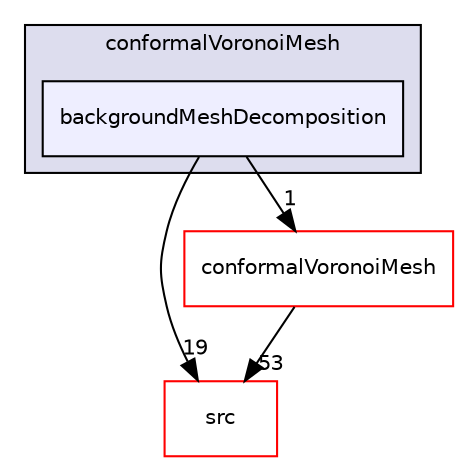 digraph "applications/utilities/mesh/generation/foamyMesh/conformalVoronoiMesh/backgroundMeshDecomposition" {
  bgcolor=transparent;
  compound=true
  node [ fontsize="10", fontname="Helvetica"];
  edge [ labelfontsize="10", labelfontname="Helvetica"];
  subgraph clusterdir_616e89101b4d92e7765258ddbabd9ee1 {
    graph [ bgcolor="#ddddee", pencolor="black", label="conformalVoronoiMesh" fontname="Helvetica", fontsize="10", URL="dir_616e89101b4d92e7765258ddbabd9ee1.html"]
  dir_bc43d8325f9052bcda93babf76ac9548 [shape=box, label="backgroundMeshDecomposition", style="filled", fillcolor="#eeeeff", pencolor="black", URL="dir_bc43d8325f9052bcda93babf76ac9548.html"];
  }
  dir_68267d1309a1af8e8297ef4c3efbcdba [shape=box label="src" color="red" URL="dir_68267d1309a1af8e8297ef4c3efbcdba.html"];
  dir_38479fab6fd543e227b5b42ac4c0dfc7 [shape=box label="conformalVoronoiMesh" color="red" URL="dir_38479fab6fd543e227b5b42ac4c0dfc7.html"];
  dir_38479fab6fd543e227b5b42ac4c0dfc7->dir_68267d1309a1af8e8297ef4c3efbcdba [headlabel="53", labeldistance=1.5 headhref="dir_000538_000736.html"];
  dir_bc43d8325f9052bcda93babf76ac9548->dir_68267d1309a1af8e8297ef4c3efbcdba [headlabel="19", labeldistance=1.5 headhref="dir_000512_000736.html"];
  dir_bc43d8325f9052bcda93babf76ac9548->dir_38479fab6fd543e227b5b42ac4c0dfc7 [headlabel="1", labeldistance=1.5 headhref="dir_000512_000538.html"];
}
